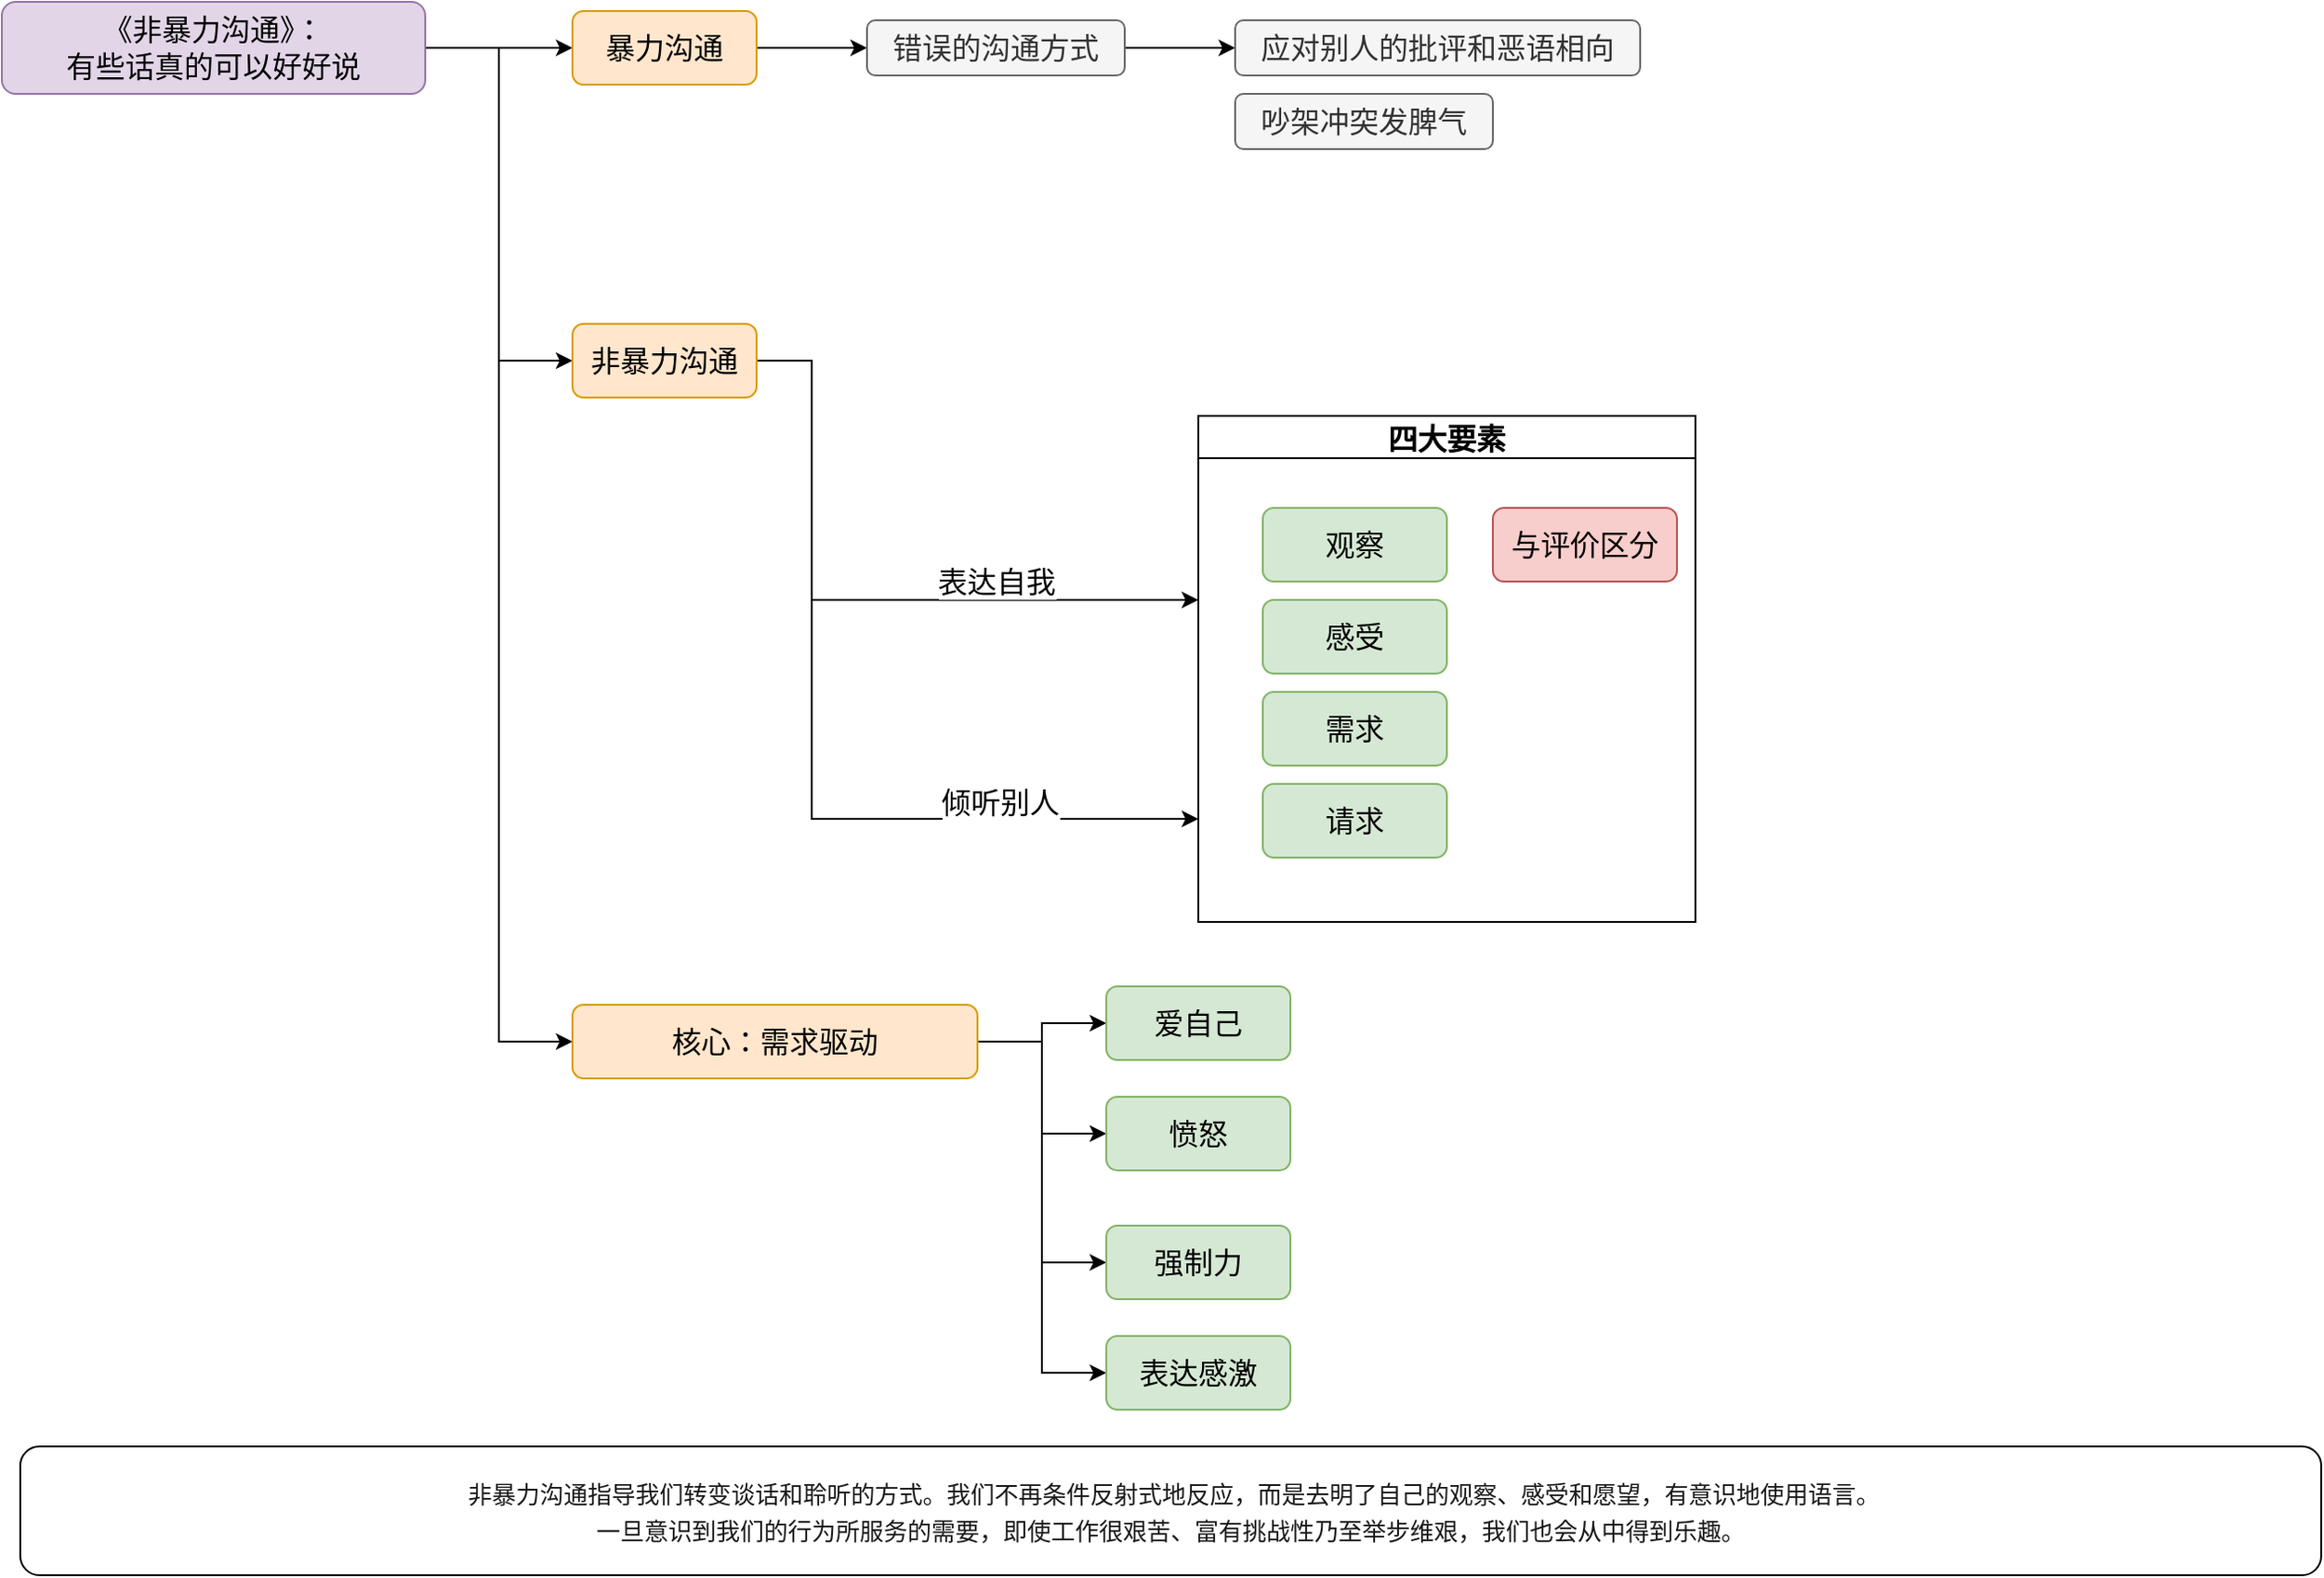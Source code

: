 <mxfile version="12.2.4" pages="1"><diagram id="Yb1Rck9U07lp50T5qbfY" name="Page-1"><mxGraphModel dx="1364" dy="1235" grid="1" gridSize="10" guides="1" tooltips="1" connect="1" arrows="1" fold="1" page="0" pageScale="1" pageWidth="827" pageHeight="1169" background="none" math="0" shadow="0"><root><mxCell id="0"/><mxCell id="1" parent="0"/><mxCell id="30" style="edgeStyle=orthogonalEdgeStyle;rounded=0;orthogonalLoop=1;jettySize=auto;html=1;fontSize=16;" parent="1" source="6" target="9" edge="1"><mxGeometry relative="1" as="geometry"/></mxCell><mxCell id="32" style="edgeStyle=orthogonalEdgeStyle;rounded=0;orthogonalLoop=1;jettySize=auto;html=1;entryX=0;entryY=0.5;entryDx=0;entryDy=0;fontSize=16;" parent="1" source="6" target="10" edge="1"><mxGeometry relative="1" as="geometry"><Array as="points"><mxPoint x="440" y="-210"/><mxPoint x="440" y="-40"/></Array></mxGeometry></mxCell><mxCell id="33" style="edgeStyle=orthogonalEdgeStyle;rounded=0;orthogonalLoop=1;jettySize=auto;html=1;entryX=0;entryY=0.5;entryDx=0;entryDy=0;fontSize=16;" parent="1" source="6" target="23" edge="1"><mxGeometry relative="1" as="geometry"><Array as="points"><mxPoint x="440" y="-210"/><mxPoint x="440" y="330"/></Array></mxGeometry></mxCell><mxCell id="6" value="&lt;span style=&quot;white-space: normal&quot;&gt;《非暴力沟通》：&lt;br&gt;有些话真的可以好好说&lt;/span&gt;" style="rounded=1;whiteSpace=wrap;html=1;fontSize=16;fillColor=#e1d5e7;strokeColor=#9673a6;" parent="1" vertex="1"><mxGeometry x="170" y="-235" width="230" height="50" as="geometry"/></mxCell><mxCell id="31" style="edgeStyle=orthogonalEdgeStyle;rounded=0;orthogonalLoop=1;jettySize=auto;html=1;fontSize=16;" parent="1" source="9" target="13" edge="1"><mxGeometry relative="1" as="geometry"/></mxCell><mxCell id="9" value="暴力沟通" style="rounded=1;whiteSpace=wrap;html=1;fontSize=16;fillColor=#ffe6cc;strokeColor=#d79b00;" parent="1" vertex="1"><mxGeometry x="480" y="-230" width="100" height="40" as="geometry"/></mxCell><mxCell id="19" style="edgeStyle=orthogonalEdgeStyle;rounded=0;orthogonalLoop=1;jettySize=auto;html=1;fontSize=16;" parent="1" source="10" edge="1"><mxGeometry relative="1" as="geometry"><mxPoint x="820" y="90" as="targetPoint"/><Array as="points"><mxPoint x="610" y="-40"/><mxPoint x="610" y="90"/></Array></mxGeometry></mxCell><mxCell id="20" value="表达自我" style="text;html=1;resizable=0;points=[];align=center;verticalAlign=middle;labelBackgroundColor=#ffffff;fontSize=16;" parent="19" vertex="1" connectable="0"><mxGeometry x="-0.337" y="-11" relative="1" as="geometry"><mxPoint x="111" y="27" as="offset"/></mxGeometry></mxCell><mxCell id="21" value="倾听别人" style="edgeStyle=orthogonalEdgeStyle;rounded=0;orthogonalLoop=1;jettySize=auto;html=1;fontSize=16;" parent="1" source="10" edge="1"><mxGeometry x="0.559" y="9" relative="1" as="geometry"><mxPoint x="820" y="209" as="targetPoint"/><Array as="points"><mxPoint x="610" y="209"/></Array><mxPoint as="offset"/></mxGeometry></mxCell><mxCell id="10" value="非暴力沟通" style="rounded=1;whiteSpace=wrap;html=1;fontSize=16;fillColor=#ffe6cc;strokeColor=#d79b00;" parent="1" vertex="1"><mxGeometry x="480" y="-60" width="100" height="40" as="geometry"/></mxCell><mxCell id="43" value="" style="edgeStyle=orthogonalEdgeStyle;rounded=0;orthogonalLoop=1;jettySize=auto;html=1;fontSize=16;" parent="1" source="13" target="42" edge="1"><mxGeometry relative="1" as="geometry"/></mxCell><mxCell id="13" value="错误的沟通方式" style="rounded=1;whiteSpace=wrap;html=1;fontSize=16;fillColor=#f5f5f5;strokeColor=#666666;fontColor=#333333;" parent="1" vertex="1"><mxGeometry x="640" y="-225" width="140" height="30" as="geometry"/></mxCell><mxCell id="42" value="应对别人的批评和恶语相向" style="rounded=1;whiteSpace=wrap;html=1;fontSize=16;fillColor=#f5f5f5;strokeColor=#666666;fontColor=#333333;" parent="1" vertex="1"><mxGeometry x="840" y="-225" width="220" height="30" as="geometry"/></mxCell><mxCell id="22" value="四大要素" style="swimlane;fontSize=16;" parent="1" vertex="1"><mxGeometry x="820" y="-10" width="270" height="275" as="geometry"/></mxCell><mxCell id="15" value="感受" style="rounded=1;whiteSpace=wrap;html=1;fontSize=16;fillColor=#d5e8d4;strokeColor=#82b366;" parent="22" vertex="1"><mxGeometry x="35" y="100" width="100" height="40" as="geometry"/></mxCell><mxCell id="16" value="需求" style="rounded=1;whiteSpace=wrap;html=1;fontSize=16;fillColor=#d5e8d4;strokeColor=#82b366;" parent="22" vertex="1"><mxGeometry x="35" y="150" width="100" height="40" as="geometry"/></mxCell><mxCell id="17" value="请求" style="rounded=1;whiteSpace=wrap;html=1;fontSize=16;fillColor=#d5e8d4;strokeColor=#82b366;" parent="22" vertex="1"><mxGeometry x="35" y="200" width="100" height="40" as="geometry"/></mxCell><mxCell id="18" value="观察" style="rounded=1;whiteSpace=wrap;html=1;fontSize=16;fillColor=#d5e8d4;strokeColor=#82b366;" parent="22" vertex="1"><mxGeometry x="35" y="50" width="100" height="40" as="geometry"/></mxCell><mxCell id="29" value="与评价区分" style="rounded=1;whiteSpace=wrap;html=1;fontSize=16;fillColor=#f8cecc;strokeColor=#b85450;" parent="22" vertex="1"><mxGeometry x="160" y="50" width="100" height="40" as="geometry"/></mxCell><mxCell id="34" style="edgeStyle=orthogonalEdgeStyle;rounded=0;orthogonalLoop=1;jettySize=auto;html=1;fontSize=16;" parent="1" source="23" target="25" edge="1"><mxGeometry relative="1" as="geometry"/></mxCell><mxCell id="35" style="edgeStyle=orthogonalEdgeStyle;rounded=0;orthogonalLoop=1;jettySize=auto;html=1;entryX=0;entryY=0.5;entryDx=0;entryDy=0;fontSize=16;" parent="1" source="23" target="26" edge="1"><mxGeometry relative="1" as="geometry"/></mxCell><mxCell id="36" style="edgeStyle=orthogonalEdgeStyle;rounded=0;orthogonalLoop=1;jettySize=auto;html=1;entryX=0;entryY=0.5;entryDx=0;entryDy=0;fontSize=16;" parent="1" source="23" target="27" edge="1"><mxGeometry relative="1" as="geometry"/></mxCell><mxCell id="37" style="edgeStyle=orthogonalEdgeStyle;rounded=0;orthogonalLoop=1;jettySize=auto;html=1;entryX=0;entryY=0.5;entryDx=0;entryDy=0;fontSize=16;" parent="1" source="23" target="28" edge="1"><mxGeometry relative="1" as="geometry"/></mxCell><mxCell id="23" value="核心：需求驱动" style="rounded=1;whiteSpace=wrap;html=1;fontSize=16;fillColor=#ffe6cc;strokeColor=#d79b00;" parent="1" vertex="1"><mxGeometry x="480" y="310" width="220" height="40" as="geometry"/></mxCell><mxCell id="25" value="爱自己" style="rounded=1;whiteSpace=wrap;html=1;fontSize=16;fillColor=#d5e8d4;strokeColor=#82b366;" parent="1" vertex="1"><mxGeometry x="770" y="300" width="100" height="40" as="geometry"/></mxCell><mxCell id="26" value="愤怒" style="rounded=1;whiteSpace=wrap;html=1;fontSize=16;fillColor=#d5e8d4;strokeColor=#82b366;" parent="1" vertex="1"><mxGeometry x="770" y="360" width="100" height="40" as="geometry"/></mxCell><mxCell id="27" value="强制力" style="rounded=1;whiteSpace=wrap;html=1;fontSize=16;fillColor=#d5e8d4;strokeColor=#82b366;" parent="1" vertex="1"><mxGeometry x="770" y="430" width="100" height="40" as="geometry"/></mxCell><mxCell id="28" value="表达感激" style="rounded=1;whiteSpace=wrap;html=1;fontSize=16;fillColor=#d5e8d4;strokeColor=#82b366;" parent="1" vertex="1"><mxGeometry x="770" y="490" width="100" height="40" as="geometry"/></mxCell><mxCell id="38" value="吵架冲突发脾气" style="rounded=1;whiteSpace=wrap;html=1;fontSize=16;fillColor=#f5f5f5;strokeColor=#666666;fontColor=#333333;" parent="1" vertex="1"><mxGeometry x="840" y="-185" width="140" height="30" as="geometry"/></mxCell><mxCell id="45" value="&lt;span style=&quot;text-align: left ; color: rgb(25 , 25 , 25) ; font-family: &amp;#34;helvetica&amp;#34; , &amp;#34;arial&amp;#34; , sans-serif ; font-size: 13px ; white-space: normal&quot;&gt;&amp;nbsp;非暴力沟通指导我们转变谈话和聆听的方式。我们不再条件反射式地反应，而是去明了自己的观察、感受和愿望，有意识地使用语言。&lt;/span&gt;&lt;span style=&quot;text-align: left ; color: rgb(25 , 25 , 25) ; font-family: &amp;#34;helvetica&amp;#34; , &amp;#34;arial&amp;#34; , sans-serif ; font-size: 13px ; white-space: normal&quot;&gt;&lt;br&gt;一旦意识到我们的行为所服务的需要，即使工作很艰苦、富有挑战性乃至举步维艰，我们也会从中得到乐趣。&lt;/span&gt;" style="rounded=1;whiteSpace=wrap;html=1;fontSize=16;" parent="1" vertex="1"><mxGeometry x="180" y="550" width="1250" height="70" as="geometry"/></mxCell></root></mxGraphModel></diagram></mxfile>